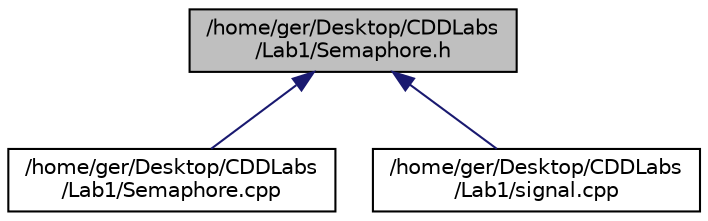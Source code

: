digraph "/home/ger/Desktop/CDDLabs/Lab1/Semaphore.h"
{
  edge [fontname="Helvetica",fontsize="10",labelfontname="Helvetica",labelfontsize="10"];
  node [fontname="Helvetica",fontsize="10",shape=record];
  Node4 [label="/home/ger/Desktop/CDDLabs\l/Lab1/Semaphore.h",height=0.2,width=0.4,color="black", fillcolor="grey75", style="filled", fontcolor="black"];
  Node4 -> Node5 [dir="back",color="midnightblue",fontsize="10",style="solid"];
  Node5 [label="/home/ger/Desktop/CDDLabs\l/Lab1/Semaphore.cpp",height=0.2,width=0.4,color="black", fillcolor="white", style="filled",URL="$_semaphore_8cpp.html"];
  Node4 -> Node6 [dir="back",color="midnightblue",fontsize="10",style="solid"];
  Node6 [label="/home/ger/Desktop/CDDLabs\l/Lab1/signal.cpp",height=0.2,width=0.4,color="black", fillcolor="white", style="filled",URL="$signal_8cpp.html"];
}
